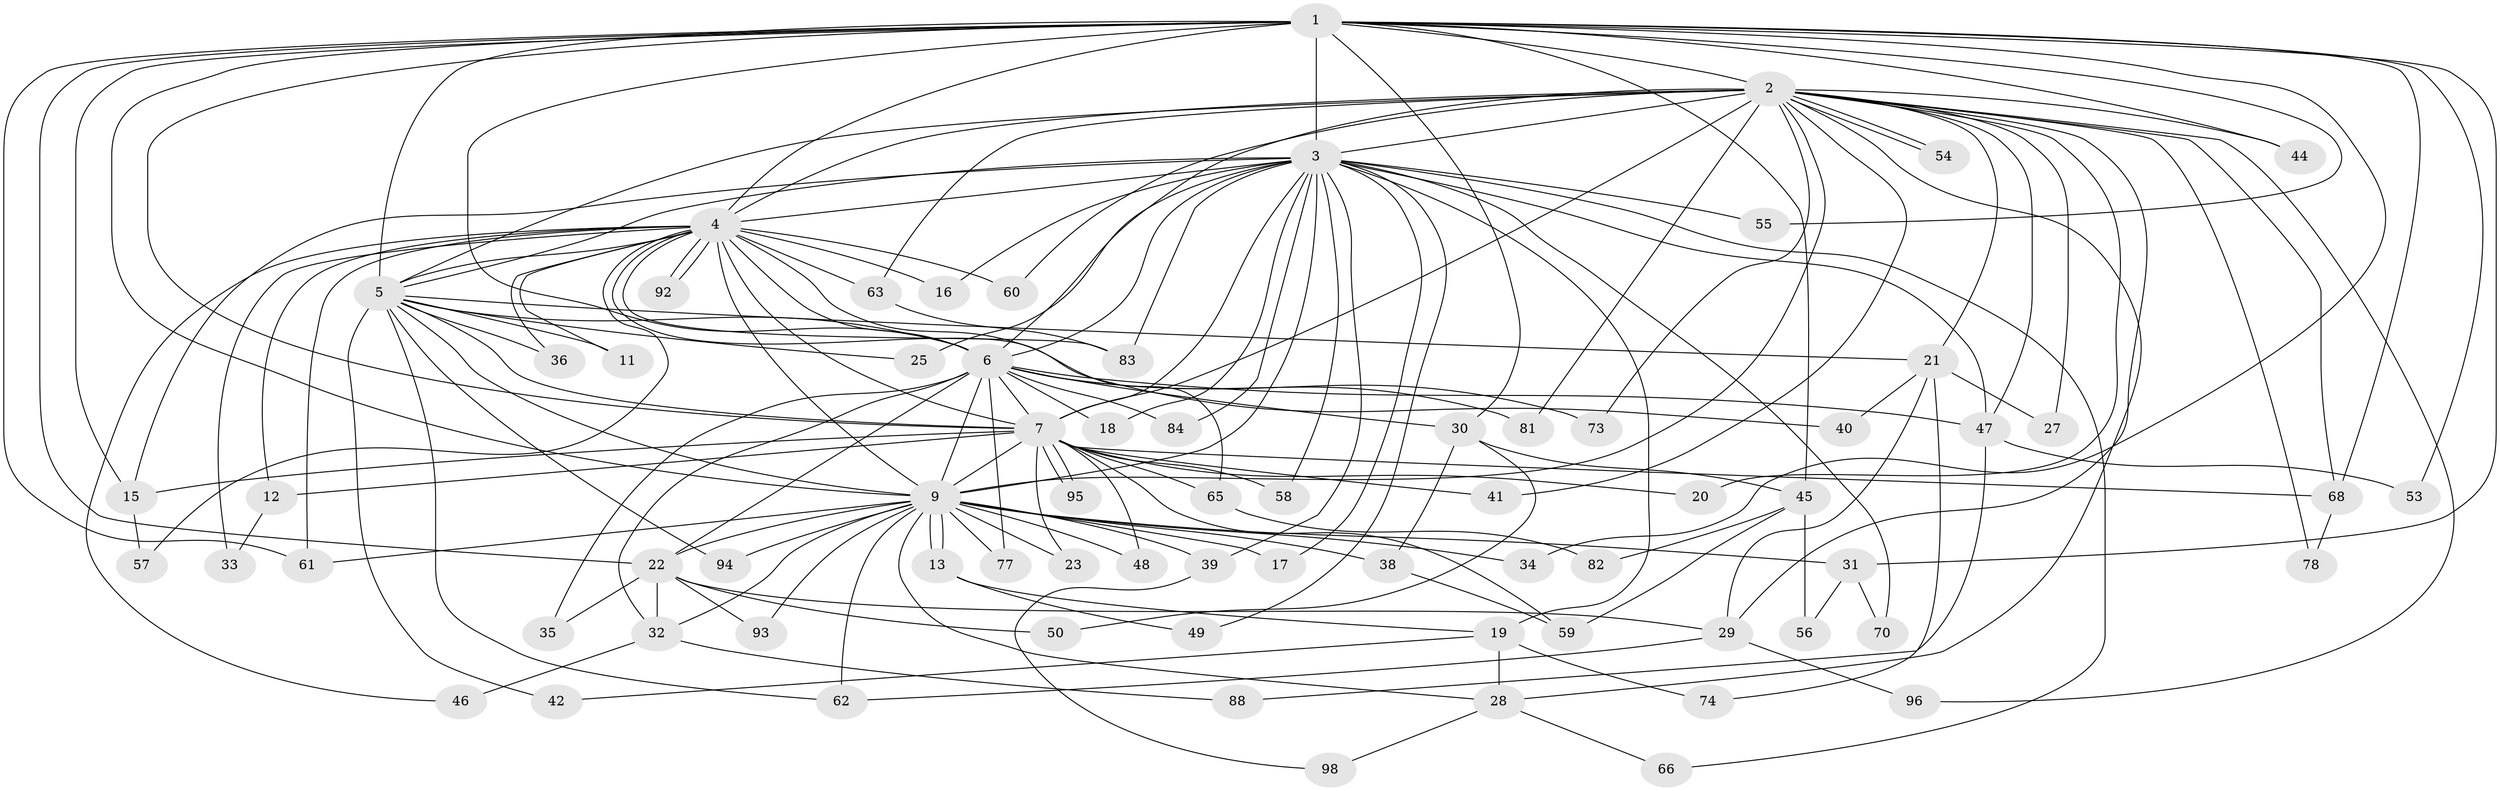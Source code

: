 // original degree distribution, {13: 0.01020408163265306, 19: 0.01020408163265306, 24: 0.01020408163265306, 26: 0.01020408163265306, 16: 0.01020408163265306, 20: 0.01020408163265306, 21: 0.01020408163265306, 18: 0.01020408163265306, 31: 0.01020408163265306, 17: 0.01020408163265306, 2: 0.5918367346938775, 3: 0.15306122448979592, 4: 0.061224489795918366, 5: 0.05102040816326531, 7: 0.01020408163265306, 8: 0.01020408163265306, 6: 0.02040816326530612}
// Generated by graph-tools (version 1.1) at 2025/10/02/27/25 16:10:58]
// undirected, 73 vertices, 169 edges
graph export_dot {
graph [start="1"]
  node [color=gray90,style=filled];
  1 [super="+8"];
  2 [super="+10"];
  3 [super="+14"];
  4 [super="+26"];
  5 [super="+80"];
  6 [super="+52"];
  7 [super="+24"];
  9 [super="+51"];
  11;
  12;
  13;
  15 [super="+87"];
  16;
  17;
  18;
  19 [super="+37"];
  20;
  21 [super="+91"];
  22 [super="+89"];
  23;
  25;
  27;
  28 [super="+71"];
  29 [super="+43"];
  30 [super="+75"];
  31 [super="+76"];
  32 [super="+67"];
  33;
  34;
  35;
  36;
  38 [super="+86"];
  39;
  40;
  41;
  42;
  44;
  45 [super="+79"];
  46;
  47;
  48;
  49;
  50;
  53;
  54;
  55;
  56;
  57;
  58;
  59 [super="+72"];
  60;
  61 [super="+69"];
  62 [super="+64"];
  63;
  65;
  66;
  68 [super="+97"];
  70;
  73;
  74;
  77 [super="+90"];
  78;
  81;
  82;
  83 [super="+85"];
  84;
  88;
  92;
  93;
  94;
  95;
  96;
  98;
  1 -- 2 [weight=4];
  1 -- 3 [weight=2];
  1 -- 4 [weight=2];
  1 -- 5 [weight=2];
  1 -- 6 [weight=2];
  1 -- 7 [weight=2];
  1 -- 9 [weight=2];
  1 -- 15;
  1 -- 30;
  1 -- 31 [weight=2];
  1 -- 34;
  1 -- 68;
  1 -- 22;
  1 -- 44;
  1 -- 45;
  1 -- 53;
  1 -- 55;
  1 -- 61;
  2 -- 3 [weight=2];
  2 -- 4 [weight=2];
  2 -- 5 [weight=2];
  2 -- 6 [weight=2];
  2 -- 7 [weight=2];
  2 -- 9 [weight=2];
  2 -- 20;
  2 -- 21 [weight=2];
  2 -- 28;
  2 -- 29;
  2 -- 41;
  2 -- 44;
  2 -- 54;
  2 -- 54;
  2 -- 78;
  2 -- 96;
  2 -- 68;
  2 -- 73;
  2 -- 47;
  2 -- 81;
  2 -- 27;
  2 -- 60;
  2 -- 63;
  3 -- 4 [weight=2];
  3 -- 5;
  3 -- 6;
  3 -- 7;
  3 -- 9;
  3 -- 15;
  3 -- 16;
  3 -- 17;
  3 -- 19 [weight=2];
  3 -- 25 [weight=2];
  3 -- 39;
  3 -- 47;
  3 -- 55;
  3 -- 58;
  3 -- 66;
  3 -- 70;
  3 -- 83;
  3 -- 84;
  3 -- 49;
  3 -- 18;
  4 -- 5;
  4 -- 6;
  4 -- 7;
  4 -- 9 [weight=2];
  4 -- 11;
  4 -- 12;
  4 -- 16;
  4 -- 33;
  4 -- 36;
  4 -- 40;
  4 -- 46;
  4 -- 57;
  4 -- 60;
  4 -- 63;
  4 -- 65;
  4 -- 92;
  4 -- 92;
  4 -- 83;
  4 -- 61;
  5 -- 6;
  5 -- 7;
  5 -- 9;
  5 -- 11;
  5 -- 21;
  5 -- 36;
  5 -- 42;
  5 -- 62;
  5 -- 94;
  5 -- 25;
  6 -- 7;
  6 -- 9;
  6 -- 18;
  6 -- 30 [weight=2];
  6 -- 32;
  6 -- 35;
  6 -- 73;
  6 -- 77 [weight=2];
  6 -- 84;
  6 -- 22;
  6 -- 81;
  6 -- 47;
  7 -- 9 [weight=2];
  7 -- 12;
  7 -- 20;
  7 -- 23;
  7 -- 41;
  7 -- 48;
  7 -- 58;
  7 -- 59;
  7 -- 65;
  7 -- 95;
  7 -- 95;
  7 -- 15;
  7 -- 68;
  9 -- 13;
  9 -- 13;
  9 -- 17;
  9 -- 22;
  9 -- 23;
  9 -- 28;
  9 -- 31;
  9 -- 32;
  9 -- 34;
  9 -- 38 [weight=2];
  9 -- 39;
  9 -- 48;
  9 -- 61;
  9 -- 77;
  9 -- 93;
  9 -- 94;
  9 -- 62;
  12 -- 33;
  13 -- 19;
  13 -- 49;
  15 -- 57;
  19 -- 42;
  19 -- 74;
  19 -- 28;
  21 -- 27;
  21 -- 40;
  21 -- 74;
  21 -- 29;
  22 -- 29;
  22 -- 35;
  22 -- 50;
  22 -- 93;
  22 -- 32;
  28 -- 66;
  28 -- 98;
  29 -- 96;
  29 -- 62;
  30 -- 38;
  30 -- 50;
  30 -- 45;
  31 -- 56;
  31 -- 70;
  32 -- 46;
  32 -- 88;
  38 -- 59;
  39 -- 98;
  45 -- 56;
  45 -- 59;
  45 -- 82;
  47 -- 53;
  47 -- 88;
  63 -- 83;
  65 -- 82;
  68 -- 78;
}
